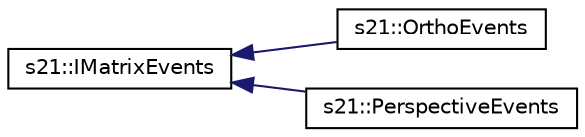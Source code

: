 digraph "Graphical Class Hierarchy"
{
 // LATEX_PDF_SIZE
  edge [fontname="Helvetica",fontsize="10",labelfontname="Helvetica",labelfontsize="10"];
  node [fontname="Helvetica",fontsize="10",shape=record];
  rankdir="LR";
  Node0 [label="s21::IMatrixEvents",height=0.2,width=0.4,color="black", fillcolor="white", style="filled",URL="$classs21_1_1IMatrixEvents.html",tooltip="A class that processes mouse signals."];
  Node0 -> Node1 [dir="back",color="midnightblue",fontsize="10",style="solid",fontname="Helvetica"];
  Node1 [label="s21::OrthoEvents",height=0.2,width=0.4,color="black", fillcolor="white", style="filled",URL="$classs21_1_1OrthoEvents.html",tooltip="Orthogonal projection algorithms."];
  Node0 -> Node2 [dir="back",color="midnightblue",fontsize="10",style="solid",fontname="Helvetica"];
  Node2 [label="s21::PerspectiveEvents",height=0.2,width=0.4,color="black", fillcolor="white", style="filled",URL="$classs21_1_1PerspectiveEvents.html",tooltip="Perspective projection algorithms."];
}
